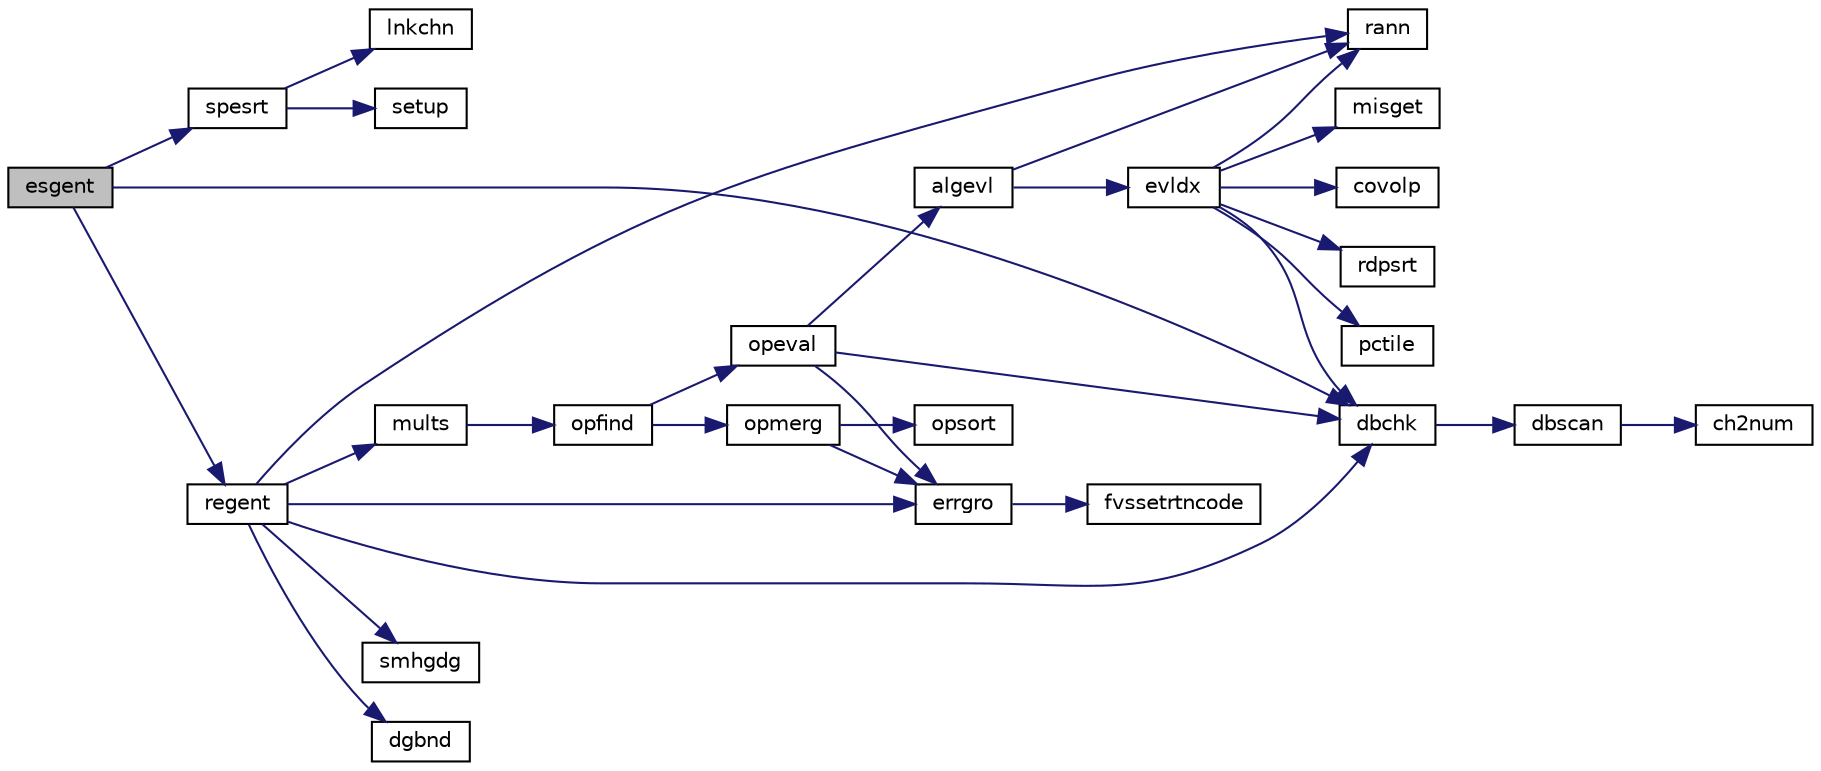 digraph "esgent"
{
  edge [fontname="Helvetica",fontsize="10",labelfontname="Helvetica",labelfontsize="10"];
  node [fontname="Helvetica",fontsize="10",shape=record];
  rankdir="LR";
  Node1 [label="esgent",height=0.2,width=0.4,color="black", fillcolor="grey75", style="filled", fontcolor="black"];
  Node1 -> Node2 [color="midnightblue",fontsize="10",style="solid",fontname="Helvetica"];
  Node2 [label="dbchk",height=0.2,width=0.4,color="black", fillcolor="white", style="filled",URL="$dbchk_8f.html#a50e82b8d87ebaeb63d8e1abab05bc20b"];
  Node2 -> Node3 [color="midnightblue",fontsize="10",style="solid",fontname="Helvetica"];
  Node3 [label="dbscan",height=0.2,width=0.4,color="black", fillcolor="white", style="filled",URL="$dbscan_8f.html#a18f1eb65a1dbf6141e44b1ac4a10757e"];
  Node3 -> Node4 [color="midnightblue",fontsize="10",style="solid",fontname="Helvetica"];
  Node4 [label="ch2num",height=0.2,width=0.4,color="black", fillcolor="white", style="filled",URL="$ch2num_8f.html#acc5a9987290b4e6c8cfe65bd2cd93540"];
  Node1 -> Node5 [color="midnightblue",fontsize="10",style="solid",fontname="Helvetica"];
  Node5 [label="spesrt",height=0.2,width=0.4,color="black", fillcolor="white", style="filled",URL="$spesrt_8f.html#adc260ba0cd0245f0beb5220a312c37c2"];
  Node5 -> Node6 [color="midnightblue",fontsize="10",style="solid",fontname="Helvetica"];
  Node6 [label="lnkchn",height=0.2,width=0.4,color="black", fillcolor="white", style="filled",URL="$lnkchn_8f.html#afda5170f1447961a574e5d1a697ee0e1"];
  Node5 -> Node7 [color="midnightblue",fontsize="10",style="solid",fontname="Helvetica"];
  Node7 [label="setup",height=0.2,width=0.4,color="black", fillcolor="white", style="filled",URL="$setup_8f.html#a776bd71acb1bba84c11a03c6e27bd8a9"];
  Node1 -> Node8 [color="midnightblue",fontsize="10",style="solid",fontname="Helvetica"];
  Node8 [label="regent",height=0.2,width=0.4,color="black", fillcolor="white", style="filled",URL="$regent_8f.html#aff3a1354c8739bc4ba09f507b8fb5cde"];
  Node8 -> Node9 [color="midnightblue",fontsize="10",style="solid",fontname="Helvetica"];
  Node9 [label="rann",height=0.2,width=0.4,color="black", fillcolor="white", style="filled",URL="$rann_8f.html#adcf580f559b80223c24308901aeda3c0"];
  Node8 -> Node2 [color="midnightblue",fontsize="10",style="solid",fontname="Helvetica"];
  Node8 -> Node10 [color="midnightblue",fontsize="10",style="solid",fontname="Helvetica"];
  Node10 [label="mults",height=0.2,width=0.4,color="black", fillcolor="white", style="filled",URL="$mults_8f.html#a3c7949af90f9a878286fb84ba2b2dde4"];
  Node10 -> Node11 [color="midnightblue",fontsize="10",style="solid",fontname="Helvetica"];
  Node11 [label="opfind",height=0.2,width=0.4,color="black", fillcolor="white", style="filled",URL="$opfind_8f.html#a324ef558c0f597354b656e718563559e"];
  Node11 -> Node12 [color="midnightblue",fontsize="10",style="solid",fontname="Helvetica"];
  Node12 [label="opmerg",height=0.2,width=0.4,color="black", fillcolor="white", style="filled",URL="$opmerg_8f.html#a5d8719ff40889d676ef5684c77e348bf"];
  Node12 -> Node13 [color="midnightblue",fontsize="10",style="solid",fontname="Helvetica"];
  Node13 [label="errgro",height=0.2,width=0.4,color="black", fillcolor="white", style="filled",URL="$errgro_8f.html#a638bc8982f252f2894cb512c31d9890a"];
  Node13 -> Node14 [color="midnightblue",fontsize="10",style="solid",fontname="Helvetica"];
  Node14 [label="fvssetrtncode",height=0.2,width=0.4,color="black", fillcolor="white", style="filled",URL="$cmdline_8f.html#a079170808ee3336a99645e9e57dfe5a9"];
  Node12 -> Node15 [color="midnightblue",fontsize="10",style="solid",fontname="Helvetica"];
  Node15 [label="opsort",height=0.2,width=0.4,color="black", fillcolor="white", style="filled",URL="$opsort_8f.html#a6681e6cd0f66844e47a1ea085ef16452"];
  Node11 -> Node16 [color="midnightblue",fontsize="10",style="solid",fontname="Helvetica"];
  Node16 [label="opeval",height=0.2,width=0.4,color="black", fillcolor="white", style="filled",URL="$opeval_8f.html#a7f578a6ee493fc264a7af83a1fbdb14f"];
  Node16 -> Node2 [color="midnightblue",fontsize="10",style="solid",fontname="Helvetica"];
  Node16 -> Node17 [color="midnightblue",fontsize="10",style="solid",fontname="Helvetica"];
  Node17 [label="algevl",height=0.2,width=0.4,color="black", fillcolor="white", style="filled",URL="$algevl_8f.html#af247fcf48bbb347b22ae4f542c7b8ff4"];
  Node17 -> Node9 [color="midnightblue",fontsize="10",style="solid",fontname="Helvetica"];
  Node17 -> Node18 [color="midnightblue",fontsize="10",style="solid",fontname="Helvetica"];
  Node18 [label="evldx",height=0.2,width=0.4,color="black", fillcolor="white", style="filled",URL="$evldx_8f.html#adb0d63ac59f362dfb6e7b6cf34509669"];
  Node18 -> Node9 [color="midnightblue",fontsize="10",style="solid",fontname="Helvetica"];
  Node18 -> Node2 [color="midnightblue",fontsize="10",style="solid",fontname="Helvetica"];
  Node18 -> Node19 [color="midnightblue",fontsize="10",style="solid",fontname="Helvetica"];
  Node19 [label="misget",height=0.2,width=0.4,color="black", fillcolor="white", style="filled",URL="$misget_8f.html#a1287765232a4e41af838bb4967b34007"];
  Node18 -> Node20 [color="midnightblue",fontsize="10",style="solid",fontname="Helvetica"];
  Node20 [label="covolp",height=0.2,width=0.4,color="black", fillcolor="white", style="filled",URL="$covolp_8f.html#a03e184cd2613360b70dd021f8da2f5d6"];
  Node18 -> Node21 [color="midnightblue",fontsize="10",style="solid",fontname="Helvetica"];
  Node21 [label="rdpsrt",height=0.2,width=0.4,color="black", fillcolor="white", style="filled",URL="$rdpsrt_8f.html#a0f0c79b72af19ed56f74ee89ecae6877"];
  Node18 -> Node22 [color="midnightblue",fontsize="10",style="solid",fontname="Helvetica"];
  Node22 [label="pctile",height=0.2,width=0.4,color="black", fillcolor="white", style="filled",URL="$pctile_8f.html#a12d7263064b7cef81de7e72852800b83"];
  Node16 -> Node13 [color="midnightblue",fontsize="10",style="solid",fontname="Helvetica"];
  Node8 -> Node23 [color="midnightblue",fontsize="10",style="solid",fontname="Helvetica"];
  Node23 [label="smhgdg",height=0.2,width=0.4,color="black", fillcolor="white", style="filled",URL="$smhgdg_8f.html#a642704847abe8ae7b814f0b0e432946f"];
  Node8 -> Node24 [color="midnightblue",fontsize="10",style="solid",fontname="Helvetica"];
  Node24 [label="dgbnd",height=0.2,width=0.4,color="black", fillcolor="white", style="filled",URL="$dgbnd_8f.html#ad92ce271e05020f5564ed1a21c2128e7"];
  Node8 -> Node13 [color="midnightblue",fontsize="10",style="solid",fontname="Helvetica"];
}
